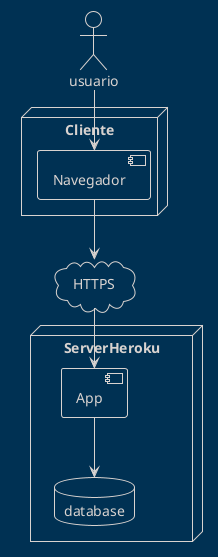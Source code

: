 ﻿@startuml Diagrama-arquitectura

!theme blueprint

actor usuario


node "Cliente" {
  [Navegador]
}

cloud HTTPS {
}

node "ServerHeroku" {
  [App]
  database database
}



usuario --> [Navegador]
[Navegador] --> HTTPS
HTTPS --> [App]
[App] --> database

@enduml